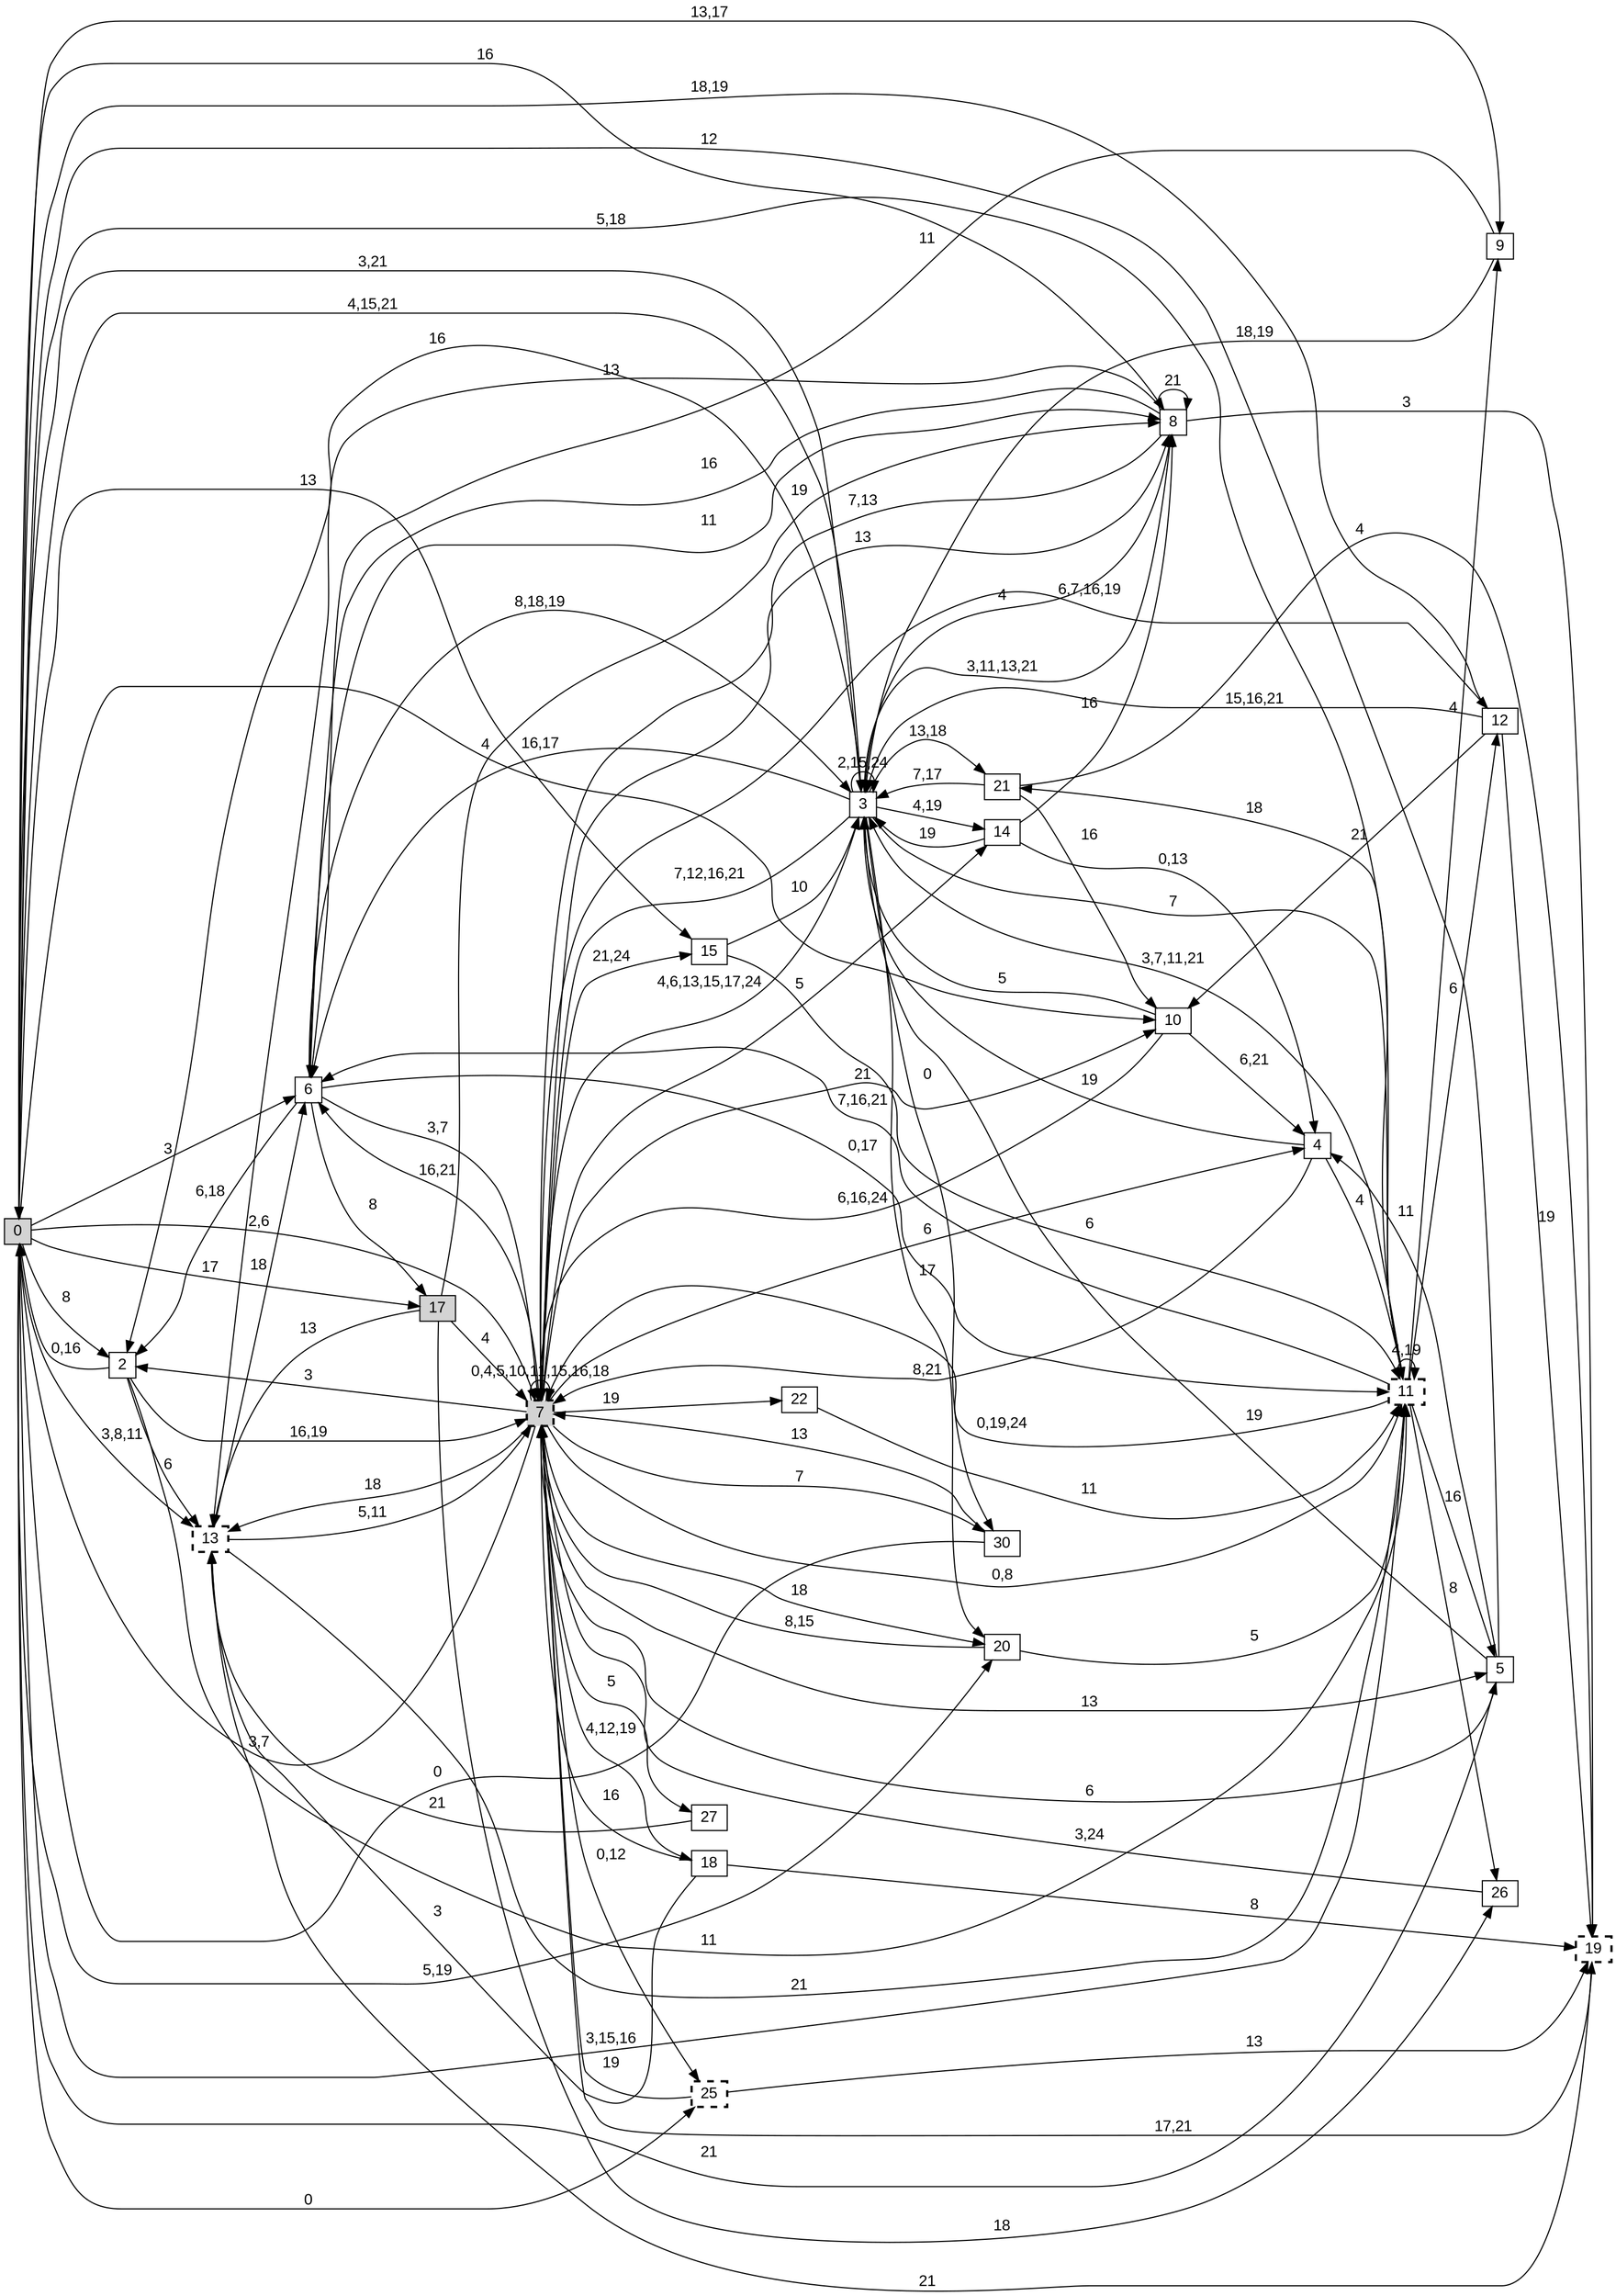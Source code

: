 digraph "NDFA" {
  rankdir=LR
  node [shape=box width=0.1 height=0.1 fontname=Arial]
  edge [fontname=Arial]
/* Estados */
 s0 [label="0" style="filled"] /* I:1 F:0 D:0 */
 s2 [label="2" ] /* I:0 F:0 D:0 */
 s3 [label="3" ] /* I:0 F:0 D:0 */
 s4 [label="4" ] /* I:0 F:0 D:0 */
 s5 [label="5" ] /* I:0 F:0 D:0 */
 s6 [label="6" ] /* I:0 F:0 D:0 */
 s7 [label="7" style="filled,bold,dashed"] /* I:1 F:1 D:0 */
 s8 [label="8" ] /* I:0 F:0 D:0 */
 s9 [label="9" ] /* I:0 F:0 D:0 */
 s10 [label="10" ] /* I:0 F:0 D:0 */
 s11 [label="11" style="bold,dashed"] /* I:0 F:1 D:0 */
 s12 [label="12" ] /* I:0 F:0 D:0 */
 s13 [label="13" style="bold,dashed"] /* I:0 F:1 D:0 */
 s14 [label="14" ] /* I:0 F:0 D:0 */
 s15 [label="15" ] /* I:0 F:0 D:0 */
 s17 [label="17" style="filled"] /* I:1 F:0 D:0 */
 s18 [label="18" ] /* I:0 F:0 D:0 */
 s19 [label="19" style="bold,dashed"] /* I:0 F:1 D:0 */
 s20 [label="20" ] /* I:0 F:0 D:0 */
 s21 [label="21" ] /* I:0 F:0 D:0 */
 s22 [label="22" ] /* I:0 F:0 D:0 */
 s25 [label="25" style="bold,dashed"] /* I:0 F:1 D:0 */
 s26 [label="26" ] /* I:0 F:0 D:0 */
 s27 [label="27" ] /* I:0 F:0 D:0 */
 s30 [label="30" ] /* I:0 F:0 D:0 */
/* Transiciones */
  s0 -> s2 [label="8"]
  s0 -> s3 [label="4,15,21"]
  s0 -> s5 [label="21"]
  s0 -> s6 [label="3"]
  s0 -> s7 [label="2,6"]
  s0 -> s8 [label="16"]
  s0 -> s9 [label="13,17"]
  s0 -> s10 [label="4"]
  s0 -> s11 [label="3,15,16"]
  s0 -> s13 [label="3,8,11"]
  s0 -> s15 [label="13"]
  s0 -> s17 [label="17"]
  s0 -> s20 [label="5,19"]
  s0 -> s25 [label="0"]
  s2 -> s0 [label="0,16"]
  s2 -> s7 [label="16,19"]
  s2 -> s11 [label="11"]
  s2 -> s13 [label="6"]
  s3 -> s0 [label="3,21"]
  s3 -> s2 [label="16"]
  s3 -> s3 [label="2,15,24"]
  s3 -> s6 [label="16,17"]
  s3 -> s7 [label="7,12,16,21"]
  s3 -> s8 [label="3,11,13,21"]
  s3 -> s11 [label="7"]
  s3 -> s14 [label="4,19"]
  s3 -> s20 [label="17"]
  s3 -> s21 [label="13,18"]
  s3 -> s30 [label="0"]
  s4 -> s3 [label="19"]
  s4 -> s7 [label="8,21"]
  s4 -> s11 [label="4"]
  s5 -> s0 [label="12"]
  s5 -> s3 [label="19"]
  s5 -> s4 [label="11"]
  s5 -> s7 [label="6"]
  s6 -> s2 [label="6,18"]
  s6 -> s3 [label="8,18,19"]
  s6 -> s7 [label="3,7"]
  s6 -> s8 [label="11"]
  s6 -> s11 [label="0,17"]
  s6 -> s17 [label="8"]
  s7 -> s0 [label="3,7"]
  s7 -> s2 [label="3"]
  s7 -> s3 [label="4,6,13,15,17,24"]
  s7 -> s4 [label="6"]
  s7 -> s5 [label="13"]
  s7 -> s6 [label="16,21"]
  s7 -> s7 [label="0,4,5,10,11,15,16,18"]
  s7 -> s8 [label="13"]
  s7 -> s10 [label="21"]
  s7 -> s11 [label="0,8"]
  s7 -> s12 [label="6,7,16,19"]
  s7 -> s13 [label="18"]
  s7 -> s14 [label="5"]
  s7 -> s15 [label="21,24"]
  s7 -> s18 [label="4,12,19"]
  s7 -> s20 [label="18"]
  s7 -> s22 [label="19"]
  s7 -> s25 [label="0,12"]
  s7 -> s27 [label="5"]
  s7 -> s30 [label="7"]
  s8 -> s3 [label="4"]
  s8 -> s6 [label="16"]
  s8 -> s7 [label="7,13"]
  s8 -> s8 [label="21"]
  s8 -> s13 [label="13"]
  s8 -> s19 [label="3"]
  s9 -> s3 [label="18,19"]
  s9 -> s6 [label="11"]
  s10 -> s3 [label="5"]
  s10 -> s4 [label="6,21"]
  s10 -> s7 [label="6,16,24"]
  s11 -> s0 [label="5,18"]
  s11 -> s3 [label="3,7,11,21"]
  s11 -> s5 [label="16"]
  s11 -> s6 [label="7,16,21"]
  s11 -> s7 [label="0,19,24"]
  s11 -> s9 [label="4"]
  s11 -> s11 [label="4,19"]
  s11 -> s12 [label="6"]
  s11 -> s21 [label="18"]
  s11 -> s26 [label="8"]
  s12 -> s0 [label="18,19"]
  s12 -> s3 [label="15,16,21"]
  s12 -> s10 [label="21"]
  s12 -> s19 [label="19"]
  s13 -> s6 [label="18"]
  s13 -> s7 [label="5,11"]
  s13 -> s11 [label="21"]
  s13 -> s19 [label="21"]
  s14 -> s3 [label="19"]
  s14 -> s4 [label="0,13"]
  s14 -> s8 [label="16"]
  s15 -> s3 [label="10"]
  s15 -> s11 [label="6"]
  s17 -> s7 [label="4"]
  s17 -> s8 [label="19"]
  s17 -> s13 [label="13"]
  s17 -> s26 [label="18"]
  s18 -> s7 [label="16"]
  s18 -> s13 [label="3"]
  s18 -> s19 [label="8"]
  s19 -> s7 [label="17,21"]
  s20 -> s7 [label="8,15"]
  s20 -> s11 [label="5"]
  s21 -> s3 [label="7,17"]
  s21 -> s10 [label="16"]
  s21 -> s19 [label="4"]
  s22 -> s11 [label="11"]
  s25 -> s7 [label="19"]
  s25 -> s19 [label="13"]
  s26 -> s7 [label="3,24"]
  s27 -> s13 [label="21"]
  s30 -> s0 [label="0"]
  s30 -> s7 [label="13"]
}
